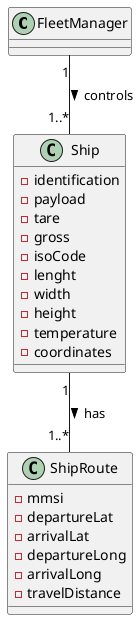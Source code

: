 @startuml
class FleetManager {
}

class Ship {
- identification
- payload
- tare
- gross
- isoCode
- lenght
- width
- height
- temperature
- coordinates
}

class ShipRoute {
- mmsi
- departureLat
- arrivalLat
- departureLong
- arrivalLong
- travelDistance
}

FleetManager"1" -down- "1..*"Ship : > controls
Ship "1" -down- "1..*"ShipRoute :> has




@enduml